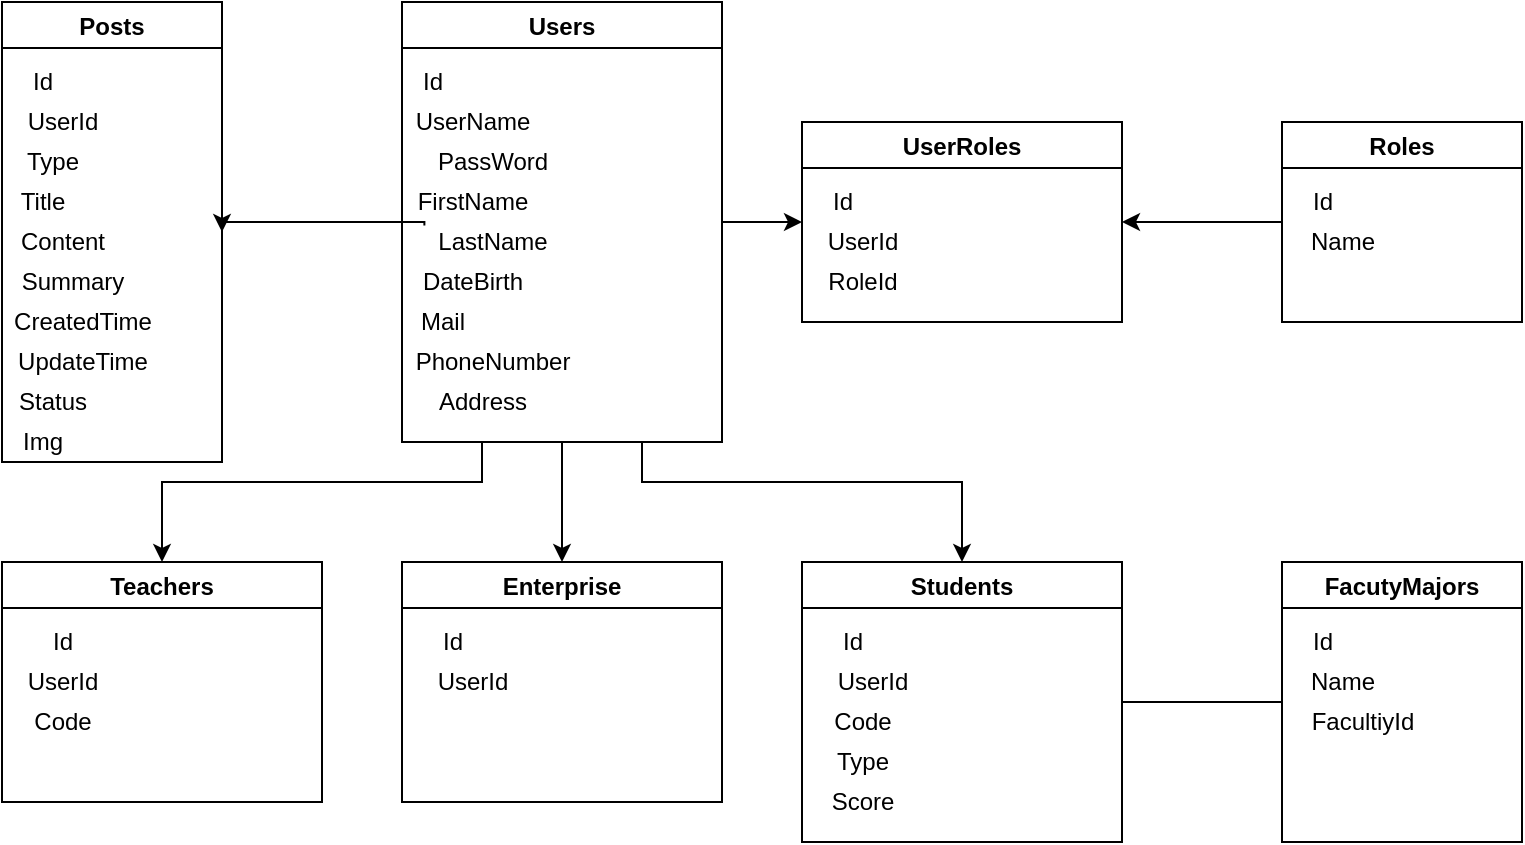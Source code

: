 <mxfile version="14.8.0" type="device"><diagram id="ClvYhwivgXi4tR60h7GU" name="Page-1"><mxGraphModel dx="1888" dy="579" grid="1" gridSize="10" guides="1" tooltips="1" connect="1" arrows="1" fold="1" page="1" pageScale="1" pageWidth="850" pageHeight="1100" math="0" shadow="0"><root><mxCell id="0"/><mxCell id="1" parent="0"/><mxCell id="eZaxkRJO287pp-5y22kn-29" style="edgeStyle=orthogonalEdgeStyle;rounded=0;orthogonalLoop=1;jettySize=auto;html=1;entryX=0;entryY=0.5;entryDx=0;entryDy=0;exitX=1;exitY=0.5;exitDx=0;exitDy=0;" edge="1" parent="1" source="eZaxkRJO287pp-5y22kn-2" target="eZaxkRJO287pp-5y22kn-5"><mxGeometry relative="1" as="geometry"><mxPoint x="260" y="130" as="sourcePoint"/></mxGeometry></mxCell><mxCell id="eZaxkRJO287pp-5y22kn-69" style="edgeStyle=orthogonalEdgeStyle;rounded=0;orthogonalLoop=1;jettySize=auto;html=1;entryX=0.5;entryY=0;entryDx=0;entryDy=0;" edge="1" parent="1" target="eZaxkRJO287pp-5y22kn-31"><mxGeometry relative="1" as="geometry"><mxPoint x="240" y="300" as="sourcePoint"/><Array as="points"><mxPoint x="240" y="300"/><mxPoint x="240" y="320"/><mxPoint x="400" y="320"/></Array></mxGeometry></mxCell><mxCell id="eZaxkRJO287pp-5y22kn-70" style="edgeStyle=orthogonalEdgeStyle;rounded=0;orthogonalLoop=1;jettySize=auto;html=1;entryX=0.5;entryY=0;entryDx=0;entryDy=0;" edge="1" parent="1" source="eZaxkRJO287pp-5y22kn-2" target="eZaxkRJO287pp-5y22kn-56"><mxGeometry relative="1" as="geometry"/></mxCell><mxCell id="eZaxkRJO287pp-5y22kn-71" style="edgeStyle=orthogonalEdgeStyle;rounded=0;orthogonalLoop=1;jettySize=auto;html=1;exitX=0.5;exitY=1;exitDx=0;exitDy=0;" edge="1" parent="1" source="eZaxkRJO287pp-5y22kn-2" target="eZaxkRJO287pp-5y22kn-32"><mxGeometry relative="1" as="geometry"><Array as="points"><mxPoint x="160" y="300"/><mxPoint x="160" y="320"/><mxPoint y="320"/></Array></mxGeometry></mxCell><mxCell id="eZaxkRJO287pp-5y22kn-2" value="Users" style="swimlane;" vertex="1" parent="1"><mxGeometry x="120" y="80" width="160" height="220" as="geometry"/></mxCell><mxCell id="eZaxkRJO287pp-5y22kn-8" value="Id" style="text;html=1;align=center;verticalAlign=middle;resizable=0;points=[];autosize=1;strokeColor=none;" vertex="1" parent="eZaxkRJO287pp-5y22kn-2"><mxGeometry y="30" width="30" height="20" as="geometry"/></mxCell><mxCell id="eZaxkRJO287pp-5y22kn-10" value="UserName" style="text;html=1;align=center;verticalAlign=middle;resizable=0;points=[];autosize=1;strokeColor=none;" vertex="1" parent="eZaxkRJO287pp-5y22kn-2"><mxGeometry y="50" width="70" height="20" as="geometry"/></mxCell><mxCell id="eZaxkRJO287pp-5y22kn-15" value="FirstName" style="text;html=1;align=center;verticalAlign=middle;resizable=0;points=[];autosize=1;strokeColor=none;" vertex="1" parent="eZaxkRJO287pp-5y22kn-2"><mxGeometry y="90" width="70" height="20" as="geometry"/></mxCell><mxCell id="eZaxkRJO287pp-5y22kn-17" value="DateBirth" style="text;html=1;align=center;verticalAlign=middle;resizable=0;points=[];autosize=1;strokeColor=none;" vertex="1" parent="eZaxkRJO287pp-5y22kn-2"><mxGeometry y="130" width="70" height="20" as="geometry"/></mxCell><mxCell id="eZaxkRJO287pp-5y22kn-19" value="PhoneNumber" style="text;html=1;align=center;verticalAlign=middle;resizable=0;points=[];autosize=1;strokeColor=none;" vertex="1" parent="eZaxkRJO287pp-5y22kn-2"><mxGeometry y="170" width="90" height="20" as="geometry"/></mxCell><mxCell id="eZaxkRJO287pp-5y22kn-18" value="Mail" style="text;html=1;align=center;verticalAlign=middle;resizable=0;points=[];autosize=1;strokeColor=none;" vertex="1" parent="eZaxkRJO287pp-5y22kn-2"><mxGeometry y="150" width="40" height="20" as="geometry"/></mxCell><mxCell id="eZaxkRJO287pp-5y22kn-5" value="UserRoles" style="swimlane;startSize=23;" vertex="1" parent="1"><mxGeometry x="320" y="140" width="160" height="100" as="geometry"/></mxCell><mxCell id="eZaxkRJO287pp-5y22kn-23" value="UserId" style="text;html=1;align=center;verticalAlign=middle;resizable=0;points=[];autosize=1;strokeColor=none;" vertex="1" parent="eZaxkRJO287pp-5y22kn-5"><mxGeometry x="5" y="50" width="50" height="20" as="geometry"/></mxCell><mxCell id="eZaxkRJO287pp-5y22kn-24" value="RoleId" style="text;html=1;align=center;verticalAlign=middle;resizable=0;points=[];autosize=1;strokeColor=none;" vertex="1" parent="eZaxkRJO287pp-5y22kn-5"><mxGeometry x="5" y="70" width="50" height="20" as="geometry"/></mxCell><mxCell id="eZaxkRJO287pp-5y22kn-22" value="Id" style="text;html=1;align=center;verticalAlign=middle;resizable=0;points=[];autosize=1;strokeColor=none;" vertex="1" parent="eZaxkRJO287pp-5y22kn-5"><mxGeometry x="5" y="30" width="30" height="20" as="geometry"/></mxCell><mxCell id="eZaxkRJO287pp-5y22kn-30" style="edgeStyle=orthogonalEdgeStyle;rounded=0;orthogonalLoop=1;jettySize=auto;html=1;entryX=1;entryY=0.5;entryDx=0;entryDy=0;" edge="1" parent="1" source="eZaxkRJO287pp-5y22kn-7" target="eZaxkRJO287pp-5y22kn-5"><mxGeometry relative="1" as="geometry"/></mxCell><mxCell id="eZaxkRJO287pp-5y22kn-7" value="Roles" style="swimlane;" vertex="1" parent="1"><mxGeometry x="560" y="140" width="120" height="100" as="geometry"/></mxCell><mxCell id="eZaxkRJO287pp-5y22kn-26" value="Name" style="text;html=1;align=center;verticalAlign=middle;resizable=0;points=[];autosize=1;strokeColor=none;" vertex="1" parent="eZaxkRJO287pp-5y22kn-7"><mxGeometry x="5" y="50" width="50" height="20" as="geometry"/></mxCell><mxCell id="eZaxkRJO287pp-5y22kn-14" value="PassWord" style="text;html=1;align=center;verticalAlign=middle;resizable=0;points=[];autosize=1;strokeColor=none;" vertex="1" parent="1"><mxGeometry x="130" y="150" width="70" height="20" as="geometry"/></mxCell><mxCell id="eZaxkRJO287pp-5y22kn-16" value="LastName" style="text;html=1;align=center;verticalAlign=middle;resizable=0;points=[];autosize=1;strokeColor=none;" vertex="1" parent="1"><mxGeometry x="130" y="190" width="70" height="20" as="geometry"/></mxCell><mxCell id="eZaxkRJO287pp-5y22kn-20" value="Address" style="text;html=1;align=center;verticalAlign=middle;resizable=0;points=[];autosize=1;strokeColor=none;" vertex="1" parent="1"><mxGeometry x="130" y="270" width="60" height="20" as="geometry"/></mxCell><mxCell id="eZaxkRJO287pp-5y22kn-25" value="Id" style="text;html=1;align=center;verticalAlign=middle;resizable=0;points=[];autosize=1;strokeColor=none;" vertex="1" parent="1"><mxGeometry x="565" y="170" width="30" height="20" as="geometry"/></mxCell><mxCell id="eZaxkRJO287pp-5y22kn-31" value="Students" style="swimlane;" vertex="1" parent="1"><mxGeometry x="320" y="360" width="160" height="140" as="geometry"/></mxCell><mxCell id="eZaxkRJO287pp-5y22kn-33" value="Id" style="text;html=1;align=center;verticalAlign=middle;resizable=0;points=[];autosize=1;strokeColor=none;" vertex="1" parent="eZaxkRJO287pp-5y22kn-31"><mxGeometry x="10" y="30" width="30" height="20" as="geometry"/></mxCell><mxCell id="eZaxkRJO287pp-5y22kn-35" value="Code" style="text;html=1;align=center;verticalAlign=middle;resizable=0;points=[];autosize=1;strokeColor=none;" vertex="1" parent="eZaxkRJO287pp-5y22kn-31"><mxGeometry x="10" y="70" width="40" height="20" as="geometry"/></mxCell><mxCell id="eZaxkRJO287pp-5y22kn-62" value="Score" style="text;html=1;align=center;verticalAlign=middle;resizable=0;points=[];autosize=1;strokeColor=none;" vertex="1" parent="eZaxkRJO287pp-5y22kn-31"><mxGeometry x="5" y="110" width="50" height="20" as="geometry"/></mxCell><mxCell id="eZaxkRJO287pp-5y22kn-32" value="Teachers" style="swimlane;" vertex="1" parent="1"><mxGeometry x="-80" y="360" width="160" height="120" as="geometry"/></mxCell><mxCell id="eZaxkRJO287pp-5y22kn-41" value="UserId" style="text;html=1;align=center;verticalAlign=middle;resizable=0;points=[];autosize=1;strokeColor=none;" vertex="1" parent="eZaxkRJO287pp-5y22kn-32"><mxGeometry x="5" y="50" width="50" height="20" as="geometry"/></mxCell><mxCell id="eZaxkRJO287pp-5y22kn-34" value="UserId" style="text;html=1;align=center;verticalAlign=middle;resizable=0;points=[];autosize=1;strokeColor=none;" vertex="1" parent="1"><mxGeometry x="330" y="410" width="50" height="20" as="geometry"/></mxCell><mxCell id="eZaxkRJO287pp-5y22kn-36" value="Type" style="text;html=1;align=center;verticalAlign=middle;resizable=0;points=[];autosize=1;strokeColor=none;" vertex="1" parent="1"><mxGeometry x="330" y="450" width="40" height="20" as="geometry"/></mxCell><mxCell id="eZaxkRJO287pp-5y22kn-40" value="Id" style="text;html=1;align=center;verticalAlign=middle;resizable=0;points=[];autosize=1;strokeColor=none;" vertex="1" parent="1"><mxGeometry x="-65" y="390" width="30" height="20" as="geometry"/></mxCell><mxCell id="eZaxkRJO287pp-5y22kn-42" value="Code" style="text;html=1;align=center;verticalAlign=middle;resizable=0;points=[];autosize=1;strokeColor=none;" vertex="1" parent="1"><mxGeometry x="-70" y="430" width="40" height="20" as="geometry"/></mxCell><mxCell id="eZaxkRJO287pp-5y22kn-43" value="Posts" style="swimlane;" vertex="1" parent="1"><mxGeometry x="-80" y="80" width="110" height="230" as="geometry"/></mxCell><mxCell id="eZaxkRJO287pp-5y22kn-48" value="Title" style="text;html=1;align=center;verticalAlign=middle;resizable=0;points=[];autosize=1;strokeColor=none;" vertex="1" parent="eZaxkRJO287pp-5y22kn-43"><mxGeometry y="90" width="40" height="20" as="geometry"/></mxCell><mxCell id="eZaxkRJO287pp-5y22kn-49" value="Content" style="text;html=1;align=center;verticalAlign=middle;resizable=0;points=[];autosize=1;strokeColor=none;" vertex="1" parent="eZaxkRJO287pp-5y22kn-43"><mxGeometry y="110" width="60" height="20" as="geometry"/></mxCell><mxCell id="eZaxkRJO287pp-5y22kn-50" value="Summary" style="text;html=1;align=center;verticalAlign=middle;resizable=0;points=[];autosize=1;strokeColor=none;" vertex="1" parent="eZaxkRJO287pp-5y22kn-43"><mxGeometry y="130" width="70" height="20" as="geometry"/></mxCell><mxCell id="eZaxkRJO287pp-5y22kn-51" value="CreatedTime" style="text;html=1;align=center;verticalAlign=middle;resizable=0;points=[];autosize=1;strokeColor=none;" vertex="1" parent="eZaxkRJO287pp-5y22kn-43"><mxGeometry y="150" width="80" height="20" as="geometry"/></mxCell><mxCell id="eZaxkRJO287pp-5y22kn-44" style="edgeStyle=orthogonalEdgeStyle;rounded=0;orthogonalLoop=1;jettySize=auto;html=1;entryX=1;entryY=0.5;entryDx=0;entryDy=0;exitX=0.017;exitY=0.09;exitDx=0;exitDy=0;exitPerimeter=0;" edge="1" parent="1" source="eZaxkRJO287pp-5y22kn-16" target="eZaxkRJO287pp-5y22kn-43"><mxGeometry relative="1" as="geometry"><Array as="points"><mxPoint x="131" y="190"/></Array></mxGeometry></mxCell><mxCell id="eZaxkRJO287pp-5y22kn-45" value="Id" style="text;html=1;align=center;verticalAlign=middle;resizable=0;points=[];autosize=1;strokeColor=none;" vertex="1" parent="1"><mxGeometry x="-75" y="110" width="30" height="20" as="geometry"/></mxCell><mxCell id="eZaxkRJO287pp-5y22kn-46" value="UserId" style="text;html=1;align=center;verticalAlign=middle;resizable=0;points=[];autosize=1;strokeColor=none;" vertex="1" parent="1"><mxGeometry x="-75" y="130" width="50" height="20" as="geometry"/></mxCell><mxCell id="eZaxkRJO287pp-5y22kn-47" value="Type" style="text;html=1;align=center;verticalAlign=middle;resizable=0;points=[];autosize=1;strokeColor=none;" vertex="1" parent="1"><mxGeometry x="-75" y="150" width="40" height="20" as="geometry"/></mxCell><mxCell id="eZaxkRJO287pp-5y22kn-52" value="UpdateTime" style="text;html=1;align=center;verticalAlign=middle;resizable=0;points=[];autosize=1;strokeColor=none;" vertex="1" parent="1"><mxGeometry x="-80" y="250" width="80" height="20" as="geometry"/></mxCell><mxCell id="eZaxkRJO287pp-5y22kn-54" value="Status" style="text;html=1;align=center;verticalAlign=middle;resizable=0;points=[];autosize=1;strokeColor=none;" vertex="1" parent="1"><mxGeometry x="-80" y="270" width="50" height="20" as="geometry"/></mxCell><mxCell id="eZaxkRJO287pp-5y22kn-55" value="Img" style="text;html=1;align=center;verticalAlign=middle;resizable=0;points=[];autosize=1;strokeColor=none;" vertex="1" parent="1"><mxGeometry x="-80" y="290" width="40" height="20" as="geometry"/></mxCell><mxCell id="eZaxkRJO287pp-5y22kn-56" value="Enterprise" style="swimlane;" vertex="1" parent="1"><mxGeometry x="120" y="360" width="160" height="120" as="geometry"/></mxCell><mxCell id="eZaxkRJO287pp-5y22kn-57" value="Id" style="text;html=1;align=center;verticalAlign=middle;resizable=0;points=[];autosize=1;strokeColor=none;" vertex="1" parent="eZaxkRJO287pp-5y22kn-56"><mxGeometry x="10" y="30" width="30" height="20" as="geometry"/></mxCell><mxCell id="eZaxkRJO287pp-5y22kn-59" value="UserId" style="text;html=1;align=center;verticalAlign=middle;resizable=0;points=[];autosize=1;strokeColor=none;" vertex="1" parent="eZaxkRJO287pp-5y22kn-56"><mxGeometry x="10" y="50" width="50" height="20" as="geometry"/></mxCell><mxCell id="eZaxkRJO287pp-5y22kn-63" value="FacutyMajors" style="swimlane;" vertex="1" parent="1"><mxGeometry x="560" y="360" width="120" height="140" as="geometry"/></mxCell><mxCell id="eZaxkRJO287pp-5y22kn-67" value="FacultiyId" style="text;html=1;align=center;verticalAlign=middle;resizable=0;points=[];autosize=1;strokeColor=none;" vertex="1" parent="eZaxkRJO287pp-5y22kn-63"><mxGeometry x="5" y="70" width="70" height="20" as="geometry"/></mxCell><mxCell id="eZaxkRJO287pp-5y22kn-65" value="Id" style="text;html=1;align=center;verticalAlign=middle;resizable=0;points=[];autosize=1;strokeColor=none;" vertex="1" parent="eZaxkRJO287pp-5y22kn-63"><mxGeometry x="5" y="30" width="30" height="20" as="geometry"/></mxCell><mxCell id="eZaxkRJO287pp-5y22kn-64" value="" style="endArrow=none;html=1;exitX=1;exitY=0.5;exitDx=0;exitDy=0;entryX=0;entryY=0.5;entryDx=0;entryDy=0;" edge="1" parent="1" source="eZaxkRJO287pp-5y22kn-31" target="eZaxkRJO287pp-5y22kn-63"><mxGeometry width="50" height="50" relative="1" as="geometry"><mxPoint x="360" y="400" as="sourcePoint"/><mxPoint x="410" y="350" as="targetPoint"/></mxGeometry></mxCell><mxCell id="eZaxkRJO287pp-5y22kn-66" value="Name" style="text;html=1;align=center;verticalAlign=middle;resizable=0;points=[];autosize=1;strokeColor=none;" vertex="1" parent="1"><mxGeometry x="565" y="410" width="50" height="20" as="geometry"/></mxCell></root></mxGraphModel></diagram></mxfile>